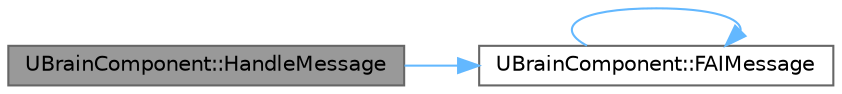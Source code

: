 digraph "UBrainComponent::HandleMessage"
{
 // INTERACTIVE_SVG=YES
 // LATEX_PDF_SIZE
  bgcolor="transparent";
  edge [fontname=Helvetica,fontsize=10,labelfontname=Helvetica,labelfontsize=10];
  node [fontname=Helvetica,fontsize=10,shape=box,height=0.2,width=0.4];
  rankdir="LR";
  Node1 [id="Node000001",label="UBrainComponent::HandleMessage",height=0.2,width=0.4,color="gray40", fillcolor="grey60", style="filled", fontcolor="black",tooltip=" "];
  Node1 -> Node2 [id="edge1_Node000001_Node000002",color="steelblue1",style="solid",tooltip=" "];
  Node2 [id="Node000002",label="UBrainComponent::FAIMessage",height=0.2,width=0.4,color="grey40", fillcolor="white", style="filled",URL="$d1/da3/classUBrainComponent.html#a17230ba17cb591629e14656c7e08e113",tooltip=" "];
  Node2 -> Node2 [id="edge2_Node000002_Node000002",color="steelblue1",style="solid",tooltip=" "];
}
